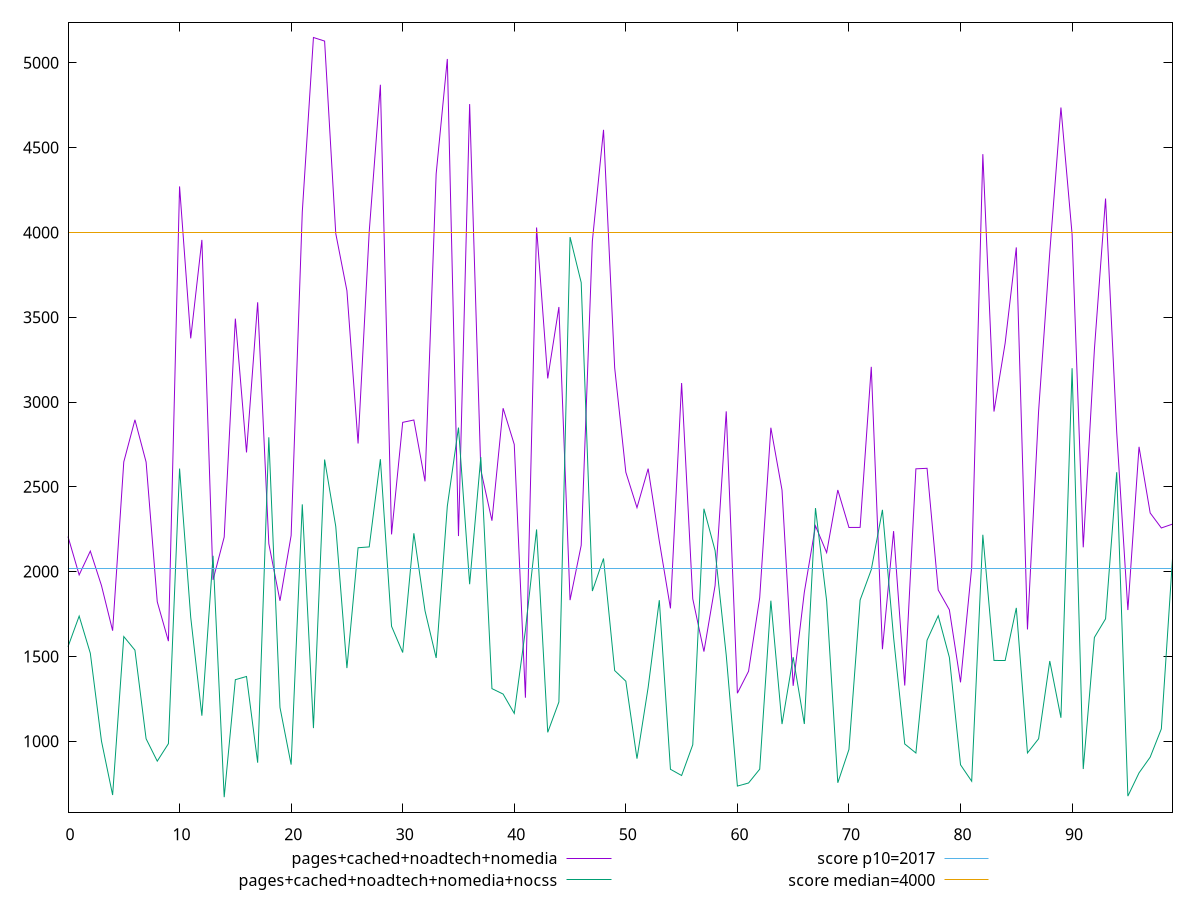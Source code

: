 reset

$pagesCachedNoadtechNomedia <<EOF
0 2206.4400000000014
1 1980.696000000001
2 2120.996
3 1917.8680000000013
4 1651.7840000000003
5 2646.9919999999993
6 2894.9159999999983
7 2645.9759999999987
8 1822.2800000000004
9 1590.0520000000006
10 4270.915999999997
11 3375.136
12 3955.6600000000017
13 1951.2839999999983
14 2203.6240000000003
15 3491.5959999999977
16 2702.571999999999
17 3587.8559999999998
18 2164.3359999999993
19 1827.9600000000003
20 2213.0280000000007
21 4120.451999999998
22 5149.143999999999
23 5127.959999999998
24 3993.432
25 3656.2959999999985
26 2755.307999999998
27 4005.115999999999
28 4870.356
29 2219.432000000001
30 2879.9959999999965
31 2893.931999999999
32 2531.9840000000004
33 4345.387999999996
34 5022.540000000001
35 2209.772000000001
36 4756.571999999997
37 2599.447999999999
38 2300.2079999999987
39 2963.312
40 2749.7679999999987
41 1256.596000000001
42 4028.9159999999993
43 3139.0079999999975
44 3560.1879999999987
45 1831.892000000001
46 2155.0480000000002
47 3948.688
48 4604.591999999999
49 3201.7479999999996
50 2585.9399999999996
51 2377.156000000001
52 2607.0679999999998
53 2180.108
54 1783.2440000000004
55 3112.0199999999995
56 1839.4239999999986
57 1528.5440000000017
58 1917.7000000000003
59 2944.959999999998
60 1282.9360000000008
61 1412.4520000000011
62 1845.9880000000007
63 2848.316
64 2480.395999999999
65 1326.5399999999997
66 1878.9039999999998
67 2269.5120000000006
68 2112.008000000001
69 2481.228
70 2260.2119999999995
71 2260.695999999999
72 3207.3119999999994
73 1542.5640000000005
74 2238.6600000000003
75 1328.3160000000005
76 2606.047999999998
77 2609.063999999997
78 1891.4440000000013
79 1774.804000000001
80 1347.2120000000007
81 2024.4840000000008
82 4461.459999999996
83 2943.751999999999
84 3347.235999999999
85 3911.4999999999977
86 1659.0560000000005
87 2947.127999999999
88 3881.8000000000015
89 4736.4119999999975
90 3988.7319999999972
91 2143.128
92 3310.1679999999983
93 4199.639999999999
94 2821.683999999999
95 1773.496000000001
96 2735.7239999999993
97 2345.7600000000007
98 2257.335999999999
99 2280.1000000000004
EOF

$pagesCachedNoadtechNomediaNocss <<EOF
0 1557.1120000000008
1 1737.9040000000018
2 1518.6279999999997
3 1000.8720000000004
4 682.76
5 1617.1559999999997
6 1536.7480000000005
7 1014.5000000000002
8 882.5280000000002
9 985.5640000000006
10 2607.604000000001
11 1730.5559999999996
12 1150.3840000000002
13 2093.5360000000005
14 670.2560000000004
15 1362.8920000000007
16 1381.688000000001
17 873.3640000000001
18 2792.144
19 1199.2480000000007
20 862.112
21 2396.4799999999996
22 1077.2680000000003
23 2660.76
24 2266.508
25 1431.0159999999998
26 2140.780000000001
27 2145.6560000000004
28 2662.9200000000005
29 1677.8640000000005
30 1522.9640000000009
31 2226.267999999999
32 1769.112
33 1490.9920000000009
34 2386.156000000001
35 2849.164
36 1925.6679999999994
37 2675.3160000000007
38 1310.000000000001
39 1277.9720000000004
40 1164.032
41 1655.3919999999998
42 2248.5039999999995
43 1052.3240000000003
44 1231.3360000000007
45 3972.3479999999995
46 3704.1319999999996
47 1885.3560000000007
48 2077.3320000000012
49 1416.5640000000008
50 1353.8880000000004
51 897.1440000000003
52 1316.7760000000003
53 1831.6360000000004
54 834.5280000000005
55 797.8640000000007
56 979.1720000000003
57 2370.5799999999995
58 2124.1200000000003
59 1507.148
60 735.5360000000001
61 753.7640000000002
62 835.1200000000006
63 1828.6400000000012
64 1101.084000000001
65 1495.2160000000008
66 1101.6800000000012
67 2374.5439999999994
68 1827.3880000000008
69 754.9840000000003
70 951.7120000000002
71 1832.3039999999999
72 2011.1519999999994
73 2364.240000000001
74 1612.1840000000004
75 983.6880000000002
76 930.5000000000002
77 1595.6080000000002
78 1739.7880000000011
79 1494.4680000000003
80 861.012
81 764.0960000000001
82 2217.168
83 1476.2720000000008
84 1475.864
85 1786.0799999999997
86 930.9160000000004
87 1014.6720000000005
88 1472.8040000000008
89 1138.1280000000002
90 3199.1600000000008
91 836.0600000000005
92 1611.9560000000013
93 1721.6280000000015
94 2586.1040000000003
95 676.3720000000001
96 813.3040000000002
97 906.1040000000005
98 1072.8280000000007
99 2075.86
EOF

set key outside below
set xrange [0:99]
set yrange [580.6782400000004:5238.721759999999]
set trange [580.6782400000004:5238.721759999999]
set terminal svg size 640, 520 enhanced background rgb 'white'
set output "report_00015_2021-02-09T16-11-33.973Z/mainthread-work-breakdown/comparison/line/3_vs_4.svg"

plot $pagesCachedNoadtechNomedia title "pages+cached+noadtech+nomedia" with line, \
     $pagesCachedNoadtechNomediaNocss title "pages+cached+noadtech+nomedia+nocss" with line, \
     2017 title "score p10=2017", \
     4000 title "score median=4000"

reset
